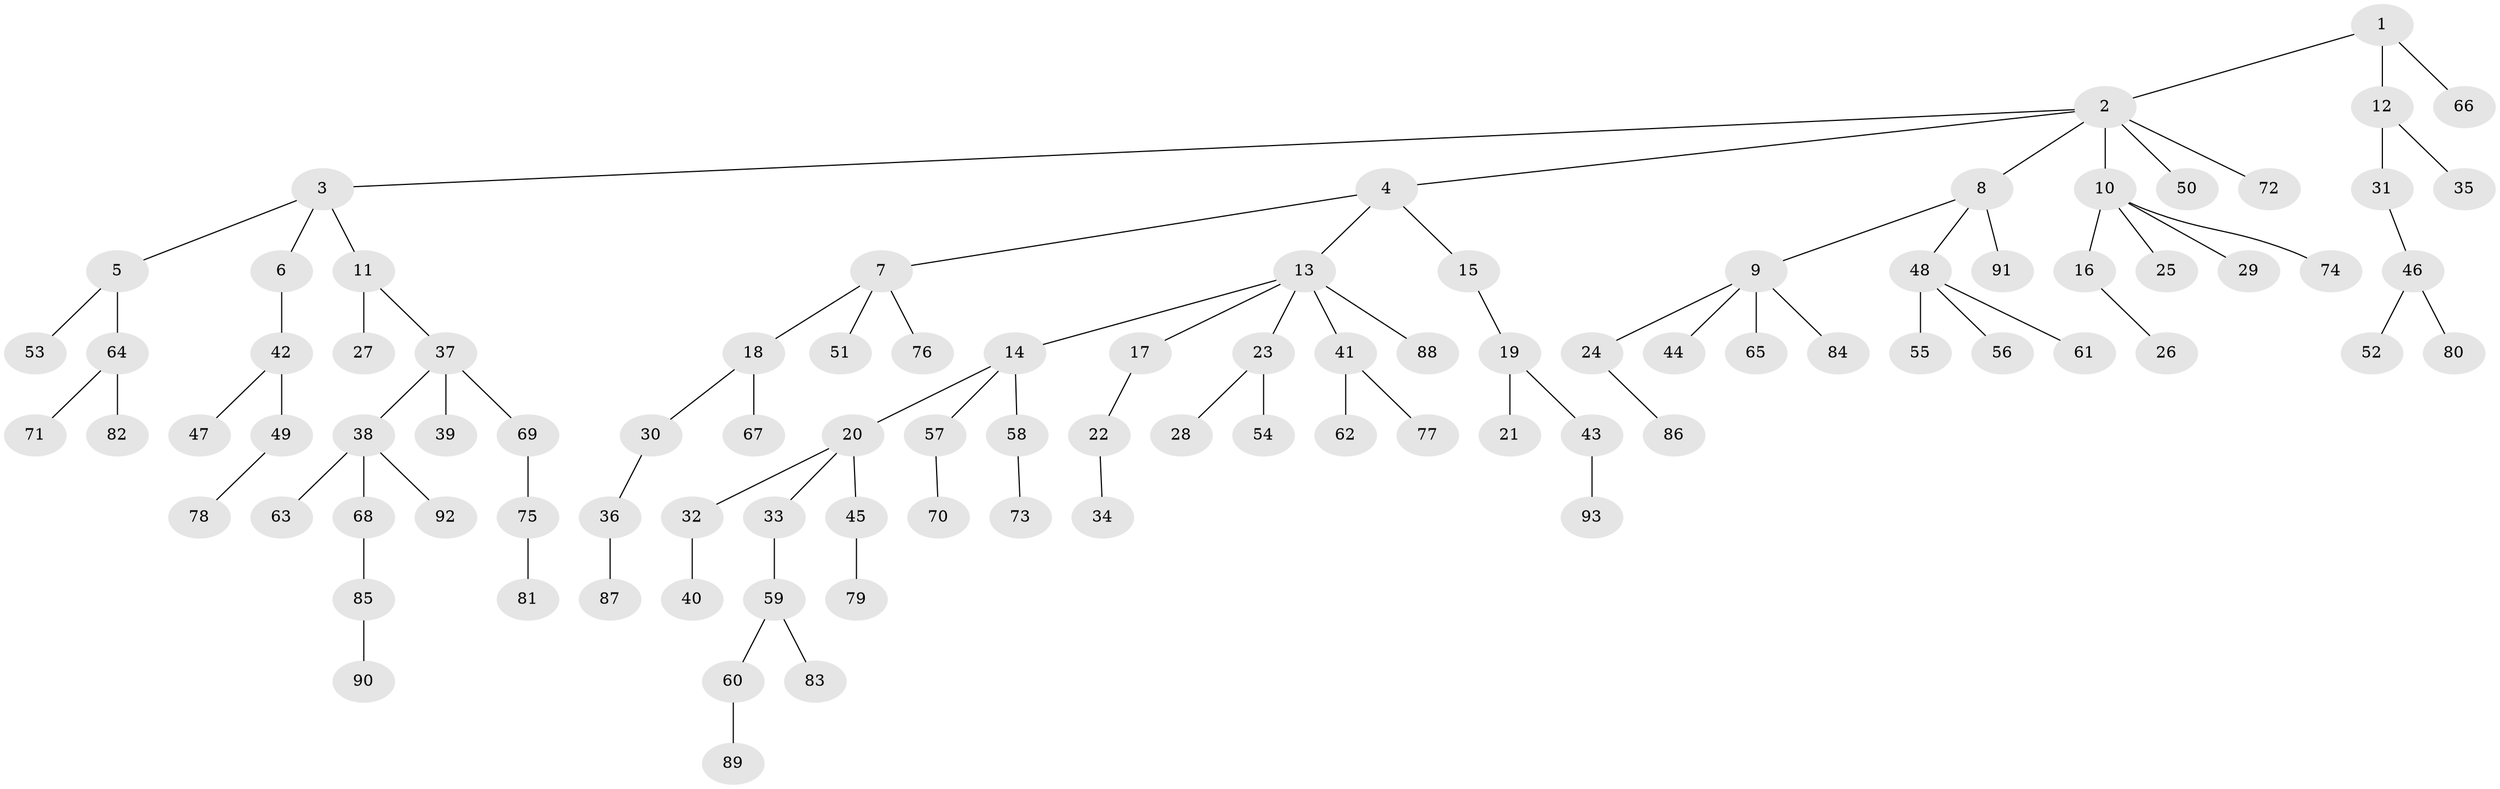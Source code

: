 // Generated by graph-tools (version 1.1) at 2025/50/03/09/25 03:50:25]
// undirected, 93 vertices, 92 edges
graph export_dot {
graph [start="1"]
  node [color=gray90,style=filled];
  1;
  2;
  3;
  4;
  5;
  6;
  7;
  8;
  9;
  10;
  11;
  12;
  13;
  14;
  15;
  16;
  17;
  18;
  19;
  20;
  21;
  22;
  23;
  24;
  25;
  26;
  27;
  28;
  29;
  30;
  31;
  32;
  33;
  34;
  35;
  36;
  37;
  38;
  39;
  40;
  41;
  42;
  43;
  44;
  45;
  46;
  47;
  48;
  49;
  50;
  51;
  52;
  53;
  54;
  55;
  56;
  57;
  58;
  59;
  60;
  61;
  62;
  63;
  64;
  65;
  66;
  67;
  68;
  69;
  70;
  71;
  72;
  73;
  74;
  75;
  76;
  77;
  78;
  79;
  80;
  81;
  82;
  83;
  84;
  85;
  86;
  87;
  88;
  89;
  90;
  91;
  92;
  93;
  1 -- 2;
  1 -- 12;
  1 -- 66;
  2 -- 3;
  2 -- 4;
  2 -- 8;
  2 -- 10;
  2 -- 50;
  2 -- 72;
  3 -- 5;
  3 -- 6;
  3 -- 11;
  4 -- 7;
  4 -- 13;
  4 -- 15;
  5 -- 53;
  5 -- 64;
  6 -- 42;
  7 -- 18;
  7 -- 51;
  7 -- 76;
  8 -- 9;
  8 -- 48;
  8 -- 91;
  9 -- 24;
  9 -- 44;
  9 -- 65;
  9 -- 84;
  10 -- 16;
  10 -- 25;
  10 -- 29;
  10 -- 74;
  11 -- 27;
  11 -- 37;
  12 -- 31;
  12 -- 35;
  13 -- 14;
  13 -- 17;
  13 -- 23;
  13 -- 41;
  13 -- 88;
  14 -- 20;
  14 -- 57;
  14 -- 58;
  15 -- 19;
  16 -- 26;
  17 -- 22;
  18 -- 30;
  18 -- 67;
  19 -- 21;
  19 -- 43;
  20 -- 32;
  20 -- 33;
  20 -- 45;
  22 -- 34;
  23 -- 28;
  23 -- 54;
  24 -- 86;
  30 -- 36;
  31 -- 46;
  32 -- 40;
  33 -- 59;
  36 -- 87;
  37 -- 38;
  37 -- 39;
  37 -- 69;
  38 -- 63;
  38 -- 68;
  38 -- 92;
  41 -- 62;
  41 -- 77;
  42 -- 47;
  42 -- 49;
  43 -- 93;
  45 -- 79;
  46 -- 52;
  46 -- 80;
  48 -- 55;
  48 -- 56;
  48 -- 61;
  49 -- 78;
  57 -- 70;
  58 -- 73;
  59 -- 60;
  59 -- 83;
  60 -- 89;
  64 -- 71;
  64 -- 82;
  68 -- 85;
  69 -- 75;
  75 -- 81;
  85 -- 90;
}
